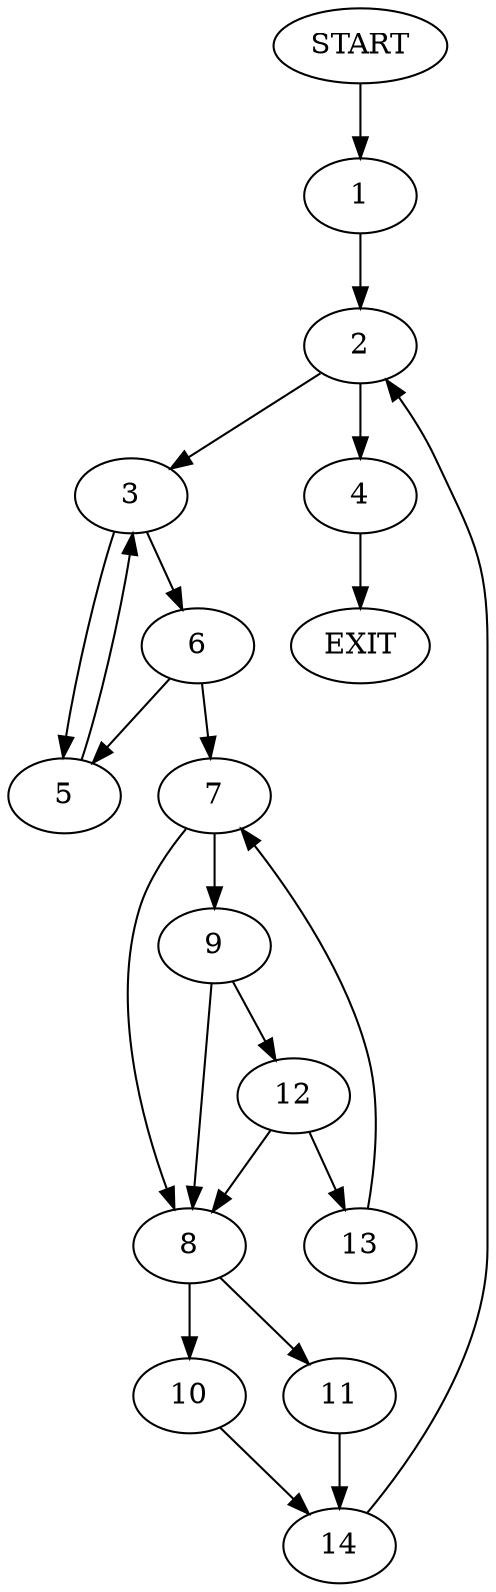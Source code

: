 digraph {
0 [label="START"]
15 [label="EXIT"]
0 -> 1
1 -> 2
2 -> 3
2 -> 4
3 -> 5
3 -> 6
4 -> 15
5 -> 3
6 -> 7
6 -> 5
7 -> 8
7 -> 9
8 -> 10
8 -> 11
9 -> 12
9 -> 8
12 -> 13
12 -> 8
13 -> 7
11 -> 14
10 -> 14
14 -> 2
}
